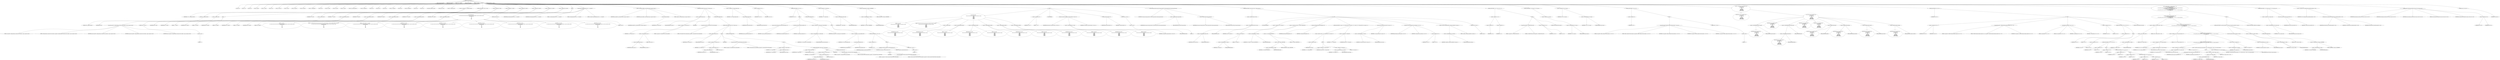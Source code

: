 digraph hostapd_notif_assoc {  
"1000129" [label = "(METHOD,hostapd_notif_assoc)" ]
"1000130" [label = "(PARAM,hostapd_data *hapd)" ]
"1000131" [label = "(PARAM,const u8 *addr)" ]
"1000132" [label = "(PARAM,const u8 *req_ies)" ]
"1000133" [label = "(PARAM,size_t req_ies_len)" ]
"1000134" [label = "(PARAM,int reassoc)" ]
"1000135" [label = "(BLOCK,,)" ]
"1000136" [label = "(LOCAL,v5: u8)" ]
"1000137" [label = "(LOCAL,v7: u8)" ]
"1000138" [label = "(LOCAL,v8: u8)" ]
"1000139" [label = "(LOCAL,v9: __int64)" ]
"1000140" [label = "(LOCAL,v10: __int64)" ]
"1000141" [label = "(LOCAL,v12: int)" ]
"1000142" [label = "(LOCAL,v13: const u8 *)" ]
"1000143" [label = "(LOCAL,v14: size_t)" ]
"1000144" [label = "(LOCAL,v15: sta_info *)" ]
"1000145" [label = "(LOCAL,v16: sta_info *)" ]
"1000146" [label = "(LOCAL,v17: hostapd_iface *)" ]
"1000147" [label = "(LOCAL,v18: int)" ]
"1000148" [label = "(LOCAL,v19: __int64)" ]
"1000149" [label = "(LOCAL,v20: __int64)" ]
"1000150" [label = "(LOCAL,v21: __int64)" ]
"1000151" [label = "(LOCAL,v22: wpa_state_machine *)" ]
"1000152" [label = "(LOCAL,v23: unsigned int)" ]
"1000153" [label = "(LOCAL,v24: int)" ]
"1000154" [label = "(LOCAL,v25: u8 *)" ]
"1000155" [label = "(LOCAL,v26: int)" ]
"1000156" [label = "(LOCAL,v27: wpa_event)" ]
"1000157" [label = "(LOCAL,v29: u8)" ]
"1000158" [label = "(LOCAL,v30: unsigned int)" ]
"1000159" [label = "(LOCAL,v33: u8)" ]
"1000160" [label = "(LOCAL,v34: u8)" ]
"1000161" [label = "(LOCAL,elems: ieee802_11_elems)" ]
"1000162" [label = "(LOCAL,buf: u8 [ 1064 ])" ]
"1000163" [label = "(LOCAL,v37: unsigned __int64)" ]
"1000164" [label = "(<operator>.assignment,v37 = __readfsqword(0x28u))" ]
"1000165" [label = "(IDENTIFIER,v37,v37 = __readfsqword(0x28u))" ]
"1000166" [label = "(__readfsqword,__readfsqword(0x28u))" ]
"1000167" [label = "(LITERAL,0x28u,__readfsqword(0x28u))" ]
"1000168" [label = "(CONTROL_STRUCTURE,if ( !addr ),if ( !addr ))" ]
"1000169" [label = "(<operator>.logicalNot,!addr)" ]
"1000170" [label = "(IDENTIFIER,addr,!addr)" ]
"1000171" [label = "(BLOCK,,)" ]
"1000172" [label = "(wpa_printf,wpa_printf(2, \"hostapd_notif_assoc: Skip event with no address\", req_ies, req_ies_len, reassoc))" ]
"1000173" [label = "(LITERAL,2,wpa_printf(2, \"hostapd_notif_assoc: Skip event with no address\", req_ies, req_ies_len, reassoc))" ]
"1000174" [label = "(LITERAL,\"hostapd_notif_assoc: Skip event with no address\",wpa_printf(2, \"hostapd_notif_assoc: Skip event with no address\", req_ies, req_ies_len, reassoc))" ]
"1000175" [label = "(IDENTIFIER,req_ies,wpa_printf(2, \"hostapd_notif_assoc: Skip event with no address\", req_ies, req_ies_len, reassoc))" ]
"1000176" [label = "(IDENTIFIER,req_ies_len,wpa_printf(2, \"hostapd_notif_assoc: Skip event with no address\", req_ies, req_ies_len, reassoc))" ]
"1000177" [label = "(IDENTIFIER,reassoc,wpa_printf(2, \"hostapd_notif_assoc: Skip event with no address\", req_ies, req_ies_len, reassoc))" ]
"1000178" [label = "(RETURN,return -1;,return -1;)" ]
"1000179" [label = "(<operator>.minus,-1)" ]
"1000180" [label = "(LITERAL,1,-1)" ]
"1000181" [label = "(<operator>.assignment,v5 = *addr)" ]
"1000182" [label = "(IDENTIFIER,v5,v5 = *addr)" ]
"1000183" [label = "(<operator>.indirection,*addr)" ]
"1000184" [label = "(IDENTIFIER,addr,v5 = *addr)" ]
"1000185" [label = "(<operator>.assignment,v7 = addr[1])" ]
"1000186" [label = "(IDENTIFIER,v7,v7 = addr[1])" ]
"1000187" [label = "(<operator>.indirectIndexAccess,addr[1])" ]
"1000188" [label = "(IDENTIFIER,addr,v7 = addr[1])" ]
"1000189" [label = "(LITERAL,1,v7 = addr[1])" ]
"1000190" [label = "(<operator>.assignment,v8 = addr[2])" ]
"1000191" [label = "(IDENTIFIER,v8,v8 = addr[2])" ]
"1000192" [label = "(<operator>.indirectIndexAccess,addr[2])" ]
"1000193" [label = "(IDENTIFIER,addr,v8 = addr[2])" ]
"1000194" [label = "(LITERAL,2,v8 = addr[2])" ]
"1000195" [label = "(<operator>.assignment,v9 = addr[3])" ]
"1000196" [label = "(IDENTIFIER,v9,v9 = addr[3])" ]
"1000197" [label = "(<operator>.indirectIndexAccess,addr[3])" ]
"1000198" [label = "(IDENTIFIER,addr,v9 = addr[3])" ]
"1000199" [label = "(LITERAL,3,v9 = addr[3])" ]
"1000200" [label = "(<operator>.assignment,v10 = addr[4])" ]
"1000201" [label = "(IDENTIFIER,v10,v10 = addr[4])" ]
"1000202" [label = "(<operator>.indirectIndexAccess,addr[4])" ]
"1000203" [label = "(IDENTIFIER,addr,v10 = addr[4])" ]
"1000204" [label = "(LITERAL,4,v10 = addr[4])" ]
"1000205" [label = "(<operator>.assignment,v29 = addr[5])" ]
"1000206" [label = "(IDENTIFIER,v29,v29 = addr[5])" ]
"1000207" [label = "(<operator>.indirectIndexAccess,addr[5])" ]
"1000208" [label = "(IDENTIFIER,addr,v29 = addr[5])" ]
"1000209" [label = "(LITERAL,5,v29 = addr[5])" ]
"1000210" [label = "(BLOCK,,)" ]
"1000211" [label = "(wpa_printf,wpa_printf(\n      2,\n      \"%s: Invalid SA=%02x:%02x:%02x:%02x:%02x:%02x in received indication - ignore this indication silently\",\n      \"hostapd_notif_assoc\",\n      v5,\n      v7,\n      v8,\n      v9,\n      v10,\n      v29))" ]
"1000212" [label = "(LITERAL,2,wpa_printf(\n      2,\n      \"%s: Invalid SA=%02x:%02x:%02x:%02x:%02x:%02x in received indication - ignore this indication silently\",\n      \"hostapd_notif_assoc\",\n      v5,\n      v7,\n      v8,\n      v9,\n      v10,\n      v29))" ]
"1000213" [label = "(LITERAL,\"%s: Invalid SA=%02x:%02x:%02x:%02x:%02x:%02x in received indication - ignore this indication silently\",wpa_printf(\n      2,\n      \"%s: Invalid SA=%02x:%02x:%02x:%02x:%02x:%02x in received indication - ignore this indication silently\",\n      \"hostapd_notif_assoc\",\n      v5,\n      v7,\n      v8,\n      v9,\n      v10,\n      v29))" ]
"1000214" [label = "(LITERAL,\"hostapd_notif_assoc\",wpa_printf(\n      2,\n      \"%s: Invalid SA=%02x:%02x:%02x:%02x:%02x:%02x in received indication - ignore this indication silently\",\n      \"hostapd_notif_assoc\",\n      v5,\n      v7,\n      v8,\n      v9,\n      v10,\n      v29))" ]
"1000215" [label = "(IDENTIFIER,v5,wpa_printf(\n      2,\n      \"%s: Invalid SA=%02x:%02x:%02x:%02x:%02x:%02x in received indication - ignore this indication silently\",\n      \"hostapd_notif_assoc\",\n      v5,\n      v7,\n      v8,\n      v9,\n      v10,\n      v29))" ]
"1000216" [label = "(IDENTIFIER,v7,wpa_printf(\n      2,\n      \"%s: Invalid SA=%02x:%02x:%02x:%02x:%02x:%02x in received indication - ignore this indication silently\",\n      \"hostapd_notif_assoc\",\n      v5,\n      v7,\n      v8,\n      v9,\n      v10,\n      v29))" ]
"1000217" [label = "(IDENTIFIER,v8,wpa_printf(\n      2,\n      \"%s: Invalid SA=%02x:%02x:%02x:%02x:%02x:%02x in received indication - ignore this indication silently\",\n      \"hostapd_notif_assoc\",\n      v5,\n      v7,\n      v8,\n      v9,\n      v10,\n      v29))" ]
"1000218" [label = "(IDENTIFIER,v9,wpa_printf(\n      2,\n      \"%s: Invalid SA=%02x:%02x:%02x:%02x:%02x:%02x in received indication - ignore this indication silently\",\n      \"hostapd_notif_assoc\",\n      v5,\n      v7,\n      v8,\n      v9,\n      v10,\n      v29))" ]
"1000219" [label = "(IDENTIFIER,v10,wpa_printf(\n      2,\n      \"%s: Invalid SA=%02x:%02x:%02x:%02x:%02x:%02x in received indication - ignore this indication silently\",\n      \"hostapd_notif_assoc\",\n      v5,\n      v7,\n      v8,\n      v9,\n      v10,\n      v29))" ]
"1000220" [label = "(IDENTIFIER,v29,wpa_printf(\n      2,\n      \"%s: Invalid SA=%02x:%02x:%02x:%02x:%02x:%02x in received indication - ignore this indication silently\",\n      \"hostapd_notif_assoc\",\n      v5,\n      v7,\n      v8,\n      v9,\n      v10,\n      v29))" ]
"1000221" [label = "(RETURN,return 0;,return 0;)" ]
"1000222" [label = "(LITERAL,0,return 0;)" ]
"1000223" [label = "(hostapd_logger,hostapd_logger(hapd, addr, 1u, 2, \"associated\"))" ]
"1000224" [label = "(IDENTIFIER,hapd,hostapd_logger(hapd, addr, 1u, 2, \"associated\"))" ]
"1000225" [label = "(IDENTIFIER,addr,hostapd_logger(hapd, addr, 1u, 2, \"associated\"))" ]
"1000226" [label = "(LITERAL,1u,hostapd_logger(hapd, addr, 1u, 2, \"associated\"))" ]
"1000227" [label = "(LITERAL,2,hostapd_logger(hapd, addr, 1u, 2, \"associated\"))" ]
"1000228" [label = "(LITERAL,\"associated\",hostapd_logger(hapd, addr, 1u, 2, \"associated\"))" ]
"1000229" [label = "(ieee802_11_parse_elems,ieee802_11_parse_elems(req_ies, req_ies_len, &elems, 0))" ]
"1000230" [label = "(IDENTIFIER,req_ies,ieee802_11_parse_elems(req_ies, req_ies_len, &elems, 0))" ]
"1000231" [label = "(IDENTIFIER,req_ies_len,ieee802_11_parse_elems(req_ies, req_ies_len, &elems, 0))" ]
"1000232" [label = "(<operator>.addressOf,&elems)" ]
"1000233" [label = "(IDENTIFIER,elems,ieee802_11_parse_elems(req_ies, req_ies_len, &elems, 0))" ]
"1000234" [label = "(LITERAL,0,ieee802_11_parse_elems(req_ies, req_ies_len, &elems, 0))" ]
"1000235" [label = "(CONTROL_STRUCTURE,if ( elems.wps_ie ),if ( elems.wps_ie ))" ]
"1000236" [label = "(<operator>.fieldAccess,elems.wps_ie)" ]
"1000237" [label = "(IDENTIFIER,elems,if ( elems.wps_ie ))" ]
"1000238" [label = "(FIELD_IDENTIFIER,wps_ie,wps_ie)" ]
"1000239" [label = "(BLOCK,,)" ]
"1000240" [label = "(<operator>.assignment,v13 = elems.wps_ie - 2)" ]
"1000241" [label = "(IDENTIFIER,v13,v13 = elems.wps_ie - 2)" ]
"1000242" [label = "(<operator>.subtraction,elems.wps_ie - 2)" ]
"1000243" [label = "(<operator>.fieldAccess,elems.wps_ie)" ]
"1000244" [label = "(IDENTIFIER,elems,elems.wps_ie - 2)" ]
"1000245" [label = "(FIELD_IDENTIFIER,wps_ie,wps_ie)" ]
"1000246" [label = "(LITERAL,2,elems.wps_ie - 2)" ]
"1000247" [label = "(IDENTIFIER,L,)" ]
"1000248" [label = "(wpa_printf,wpa_printf(2, \"STA included WPS IE in (Re)AssocReq\"))" ]
"1000249" [label = "(LITERAL,2,wpa_printf(2, \"STA included WPS IE in (Re)AssocReq\"))" ]
"1000250" [label = "(LITERAL,\"STA included WPS IE in (Re)AssocReq\",wpa_printf(2, \"STA included WPS IE in (Re)AssocReq\"))" ]
"1000251" [label = "(CONTROL_STRUCTURE,else,else)" ]
"1000252" [label = "(CONTROL_STRUCTURE,if ( elems.rsn_ie ),if ( elems.rsn_ie ))" ]
"1000253" [label = "(<operator>.fieldAccess,elems.rsn_ie)" ]
"1000254" [label = "(IDENTIFIER,elems,if ( elems.rsn_ie ))" ]
"1000255" [label = "(FIELD_IDENTIFIER,rsn_ie,rsn_ie)" ]
"1000256" [label = "(BLOCK,,)" ]
"1000257" [label = "(<operator>.assignment,v13 = elems.rsn_ie - 2)" ]
"1000258" [label = "(IDENTIFIER,v13,v13 = elems.rsn_ie - 2)" ]
"1000259" [label = "(<operator>.subtraction,elems.rsn_ie - 2)" ]
"1000260" [label = "(<operator>.fieldAccess,elems.rsn_ie)" ]
"1000261" [label = "(IDENTIFIER,elems,elems.rsn_ie - 2)" ]
"1000262" [label = "(FIELD_IDENTIFIER,rsn_ie,rsn_ie)" ]
"1000263" [label = "(LITERAL,2,elems.rsn_ie - 2)" ]
"1000264" [label = "(IDENTIFIER,L,)" ]
"1000265" [label = "(wpa_printf,wpa_printf(2, \"STA included RSN IE in (Re)AssocReq\"))" ]
"1000266" [label = "(LITERAL,2,wpa_printf(2, \"STA included RSN IE in (Re)AssocReq\"))" ]
"1000267" [label = "(LITERAL,\"STA included RSN IE in (Re)AssocReq\",wpa_printf(2, \"STA included RSN IE in (Re)AssocReq\"))" ]
"1000268" [label = "(CONTROL_STRUCTURE,else,else)" ]
"1000269" [label = "(BLOCK,,)" ]
"1000270" [label = "(<operator>.assignment,v13 = elems.wpa_ie)" ]
"1000271" [label = "(IDENTIFIER,v13,v13 = elems.wpa_ie)" ]
"1000272" [label = "(<operator>.fieldAccess,elems.wpa_ie)" ]
"1000273" [label = "(IDENTIFIER,elems,v13 = elems.wpa_ie)" ]
"1000274" [label = "(FIELD_IDENTIFIER,wpa_ie,wpa_ie)" ]
"1000275" [label = "(CONTROL_STRUCTURE,if ( elems.wpa_ie ),if ( elems.wpa_ie ))" ]
"1000276" [label = "(<operator>.fieldAccess,elems.wpa_ie)" ]
"1000277" [label = "(IDENTIFIER,elems,if ( elems.wpa_ie ))" ]
"1000278" [label = "(FIELD_IDENTIFIER,wpa_ie,wpa_ie)" ]
"1000279" [label = "(BLOCK,,)" ]
"1000280" [label = "(<operator>.assignment,v13 = elems.wpa_ie - 2)" ]
"1000281" [label = "(IDENTIFIER,v13,v13 = elems.wpa_ie - 2)" ]
"1000282" [label = "(<operator>.subtraction,elems.wpa_ie - 2)" ]
"1000283" [label = "(<operator>.fieldAccess,elems.wpa_ie)" ]
"1000284" [label = "(IDENTIFIER,elems,elems.wpa_ie - 2)" ]
"1000285" [label = "(FIELD_IDENTIFIER,wpa_ie,wpa_ie)" ]
"1000286" [label = "(LITERAL,2,elems.wpa_ie - 2)" ]
"1000287" [label = "(IDENTIFIER,L,)" ]
"1000288" [label = "(wpa_printf,wpa_printf(2, \"STA included WPA IE in (Re)AssocReq\"))" ]
"1000289" [label = "(LITERAL,2,wpa_printf(2, \"STA included WPA IE in (Re)AssocReq\"))" ]
"1000290" [label = "(LITERAL,\"STA included WPA IE in (Re)AssocReq\",wpa_printf(2, \"STA included WPA IE in (Re)AssocReq\"))" ]
"1000291" [label = "(CONTROL_STRUCTURE,else,else)" ]
"1000292" [label = "(BLOCK,,)" ]
"1000293" [label = "(IDENTIFIER,L,)" ]
"1000294" [label = "(wpa_printf,wpa_printf(2, \"STA did not include WPS/RSN/WPA IE in (Re)AssocReq\"))" ]
"1000295" [label = "(LITERAL,2,wpa_printf(2, \"STA did not include WPS/RSN/WPA IE in (Re)AssocReq\"))" ]
"1000296" [label = "(LITERAL,\"STA did not include WPS/RSN/WPA IE in (Re)AssocReq\",wpa_printf(2, \"STA did not include WPS/RSN/WPA IE in (Re)AssocReq\"))" ]
"1000297" [label = "(<operator>.assignment,v15 = ap_get_sta(hapd, addr))" ]
"1000298" [label = "(IDENTIFIER,v15,v15 = ap_get_sta(hapd, addr))" ]
"1000299" [label = "(ap_get_sta,ap_get_sta(hapd, addr))" ]
"1000300" [label = "(IDENTIFIER,hapd,ap_get_sta(hapd, addr))" ]
"1000301" [label = "(IDENTIFIER,addr,ap_get_sta(hapd, addr))" ]
"1000302" [label = "(<operator>.assignment,v16 = v15)" ]
"1000303" [label = "(IDENTIFIER,v16,v16 = v15)" ]
"1000304" [label = "(IDENTIFIER,v15,v16 = v15)" ]
"1000305" [label = "(CONTROL_STRUCTURE,if ( v15 ),if ( v15 ))" ]
"1000306" [label = "(IDENTIFIER,v15,if ( v15 ))" ]
"1000307" [label = "(BLOCK,,)" ]
"1000308" [label = "(ap_sta_no_session_timeout,ap_sta_no_session_timeout(hapd, v15))" ]
"1000309" [label = "(IDENTIFIER,hapd,ap_sta_no_session_timeout(hapd, v15))" ]
"1000310" [label = "(IDENTIFIER,v15,ap_sta_no_session_timeout(hapd, v15))" ]
"1000311" [label = "(accounting_sta_stop,accounting_sta_stop(hapd, v16))" ]
"1000312" [label = "(IDENTIFIER,hapd,accounting_sta_stop(hapd, v16))" ]
"1000313" [label = "(IDENTIFIER,v16,accounting_sta_stop(hapd, v16))" ]
"1000314" [label = "(<operator>.assignment,v16->timeout_next = STA_NULLFUNC)" ]
"1000315" [label = "(<operator>.indirectFieldAccess,v16->timeout_next)" ]
"1000316" [label = "(IDENTIFIER,v16,v16->timeout_next = STA_NULLFUNC)" ]
"1000317" [label = "(FIELD_IDENTIFIER,timeout_next,timeout_next)" ]
"1000318" [label = "(IDENTIFIER,STA_NULLFUNC,v16->timeout_next = STA_NULLFUNC)" ]
"1000319" [label = "(CONTROL_STRUCTURE,else,else)" ]
"1000320" [label = "(BLOCK,,)" ]
"1000321" [label = "(<operator>.assignment,v16 = ap_sta_add(hapd, addr))" ]
"1000322" [label = "(IDENTIFIER,v16,v16 = ap_sta_add(hapd, addr))" ]
"1000323" [label = "(ap_sta_add,ap_sta_add(hapd, addr))" ]
"1000324" [label = "(IDENTIFIER,hapd,ap_sta_add(hapd, addr))" ]
"1000325" [label = "(IDENTIFIER,addr,ap_sta_add(hapd, addr))" ]
"1000326" [label = "(CONTROL_STRUCTURE,if ( !v16 ),if ( !v16 ))" ]
"1000327" [label = "(<operator>.logicalNot,!v16)" ]
"1000328" [label = "(IDENTIFIER,v16,!v16)" ]
"1000329" [label = "(BLOCK,,)" ]
"1000330" [label = "(hostapd_drv_sta_disassoc,hostapd_drv_sta_disassoc(hapd, addr, 5))" ]
"1000331" [label = "(IDENTIFIER,hapd,hostapd_drv_sta_disassoc(hapd, addr, 5))" ]
"1000332" [label = "(IDENTIFIER,addr,hostapd_drv_sta_disassoc(hapd, addr, 5))" ]
"1000333" [label = "(LITERAL,5,hostapd_drv_sta_disassoc(hapd, addr, 5))" ]
"1000334" [label = "(RETURN,return -1;,return -1;)" ]
"1000335" [label = "(<operator>.minus,-1)" ]
"1000336" [label = "(LITERAL,1,-1)" ]
"1000337" [label = "(<operator>.assignment,v17 = hapd->iface)" ]
"1000338" [label = "(IDENTIFIER,v17,v17 = hapd->iface)" ]
"1000339" [label = "(<operator>.indirectFieldAccess,hapd->iface)" ]
"1000340" [label = "(IDENTIFIER,hapd,v17 = hapd->iface)" ]
"1000341" [label = "(FIELD_IDENTIFIER,iface,iface)" ]
"1000342" [label = "(<operators>.assignmentAnd,v16->flags &= 0xFFFECFFF)" ]
"1000343" [label = "(<operator>.indirectFieldAccess,v16->flags)" ]
"1000344" [label = "(IDENTIFIER,v16,v16->flags &= 0xFFFECFFF)" ]
"1000345" [label = "(FIELD_IDENTIFIER,flags,flags)" ]
"1000346" [label = "(LITERAL,0xFFFECFFF,v16->flags &= 0xFFFECFFF)" ]
"1000347" [label = "(BLOCK,,)" ]
"1000348" [label = "(wpa_printf,wpa_printf(\n      3,\n      \"STA %02x:%02x:%02x:%02x:%02x:%02x not allowed to connect\",\n      *addr,\n      addr[1],\n      addr[2],\n      addr[3],\n      addr[4],\n      addr[5]))" ]
"1000349" [label = "(LITERAL,3,wpa_printf(\n      3,\n      \"STA %02x:%02x:%02x:%02x:%02x:%02x not allowed to connect\",\n      *addr,\n      addr[1],\n      addr[2],\n      addr[3],\n      addr[4],\n      addr[5]))" ]
"1000350" [label = "(LITERAL,\"STA %02x:%02x:%02x:%02x:%02x:%02x not allowed to connect\",wpa_printf(\n      3,\n      \"STA %02x:%02x:%02x:%02x:%02x:%02x not allowed to connect\",\n      *addr,\n      addr[1],\n      addr[2],\n      addr[3],\n      addr[4],\n      addr[5]))" ]
"1000351" [label = "(<operator>.indirection,*addr)" ]
"1000352" [label = "(IDENTIFIER,addr,wpa_printf(\n      3,\n      \"STA %02x:%02x:%02x:%02x:%02x:%02x not allowed to connect\",\n      *addr,\n      addr[1],\n      addr[2],\n      addr[3],\n      addr[4],\n      addr[5]))" ]
"1000353" [label = "(<operator>.indirectIndexAccess,addr[1])" ]
"1000354" [label = "(IDENTIFIER,addr,wpa_printf(\n      3,\n      \"STA %02x:%02x:%02x:%02x:%02x:%02x not allowed to connect\",\n      *addr,\n      addr[1],\n      addr[2],\n      addr[3],\n      addr[4],\n      addr[5]))" ]
"1000355" [label = "(LITERAL,1,wpa_printf(\n      3,\n      \"STA %02x:%02x:%02x:%02x:%02x:%02x not allowed to connect\",\n      *addr,\n      addr[1],\n      addr[2],\n      addr[3],\n      addr[4],\n      addr[5]))" ]
"1000356" [label = "(<operator>.indirectIndexAccess,addr[2])" ]
"1000357" [label = "(IDENTIFIER,addr,wpa_printf(\n      3,\n      \"STA %02x:%02x:%02x:%02x:%02x:%02x not allowed to connect\",\n      *addr,\n      addr[1],\n      addr[2],\n      addr[3],\n      addr[4],\n      addr[5]))" ]
"1000358" [label = "(LITERAL,2,wpa_printf(\n      3,\n      \"STA %02x:%02x:%02x:%02x:%02x:%02x not allowed to connect\",\n      *addr,\n      addr[1],\n      addr[2],\n      addr[3],\n      addr[4],\n      addr[5]))" ]
"1000359" [label = "(<operator>.indirectIndexAccess,addr[3])" ]
"1000360" [label = "(IDENTIFIER,addr,wpa_printf(\n      3,\n      \"STA %02x:%02x:%02x:%02x:%02x:%02x not allowed to connect\",\n      *addr,\n      addr[1],\n      addr[2],\n      addr[3],\n      addr[4],\n      addr[5]))" ]
"1000361" [label = "(LITERAL,3,wpa_printf(\n      3,\n      \"STA %02x:%02x:%02x:%02x:%02x:%02x not allowed to connect\",\n      *addr,\n      addr[1],\n      addr[2],\n      addr[3],\n      addr[4],\n      addr[5]))" ]
"1000362" [label = "(<operator>.indirectIndexAccess,addr[4])" ]
"1000363" [label = "(IDENTIFIER,addr,wpa_printf(\n      3,\n      \"STA %02x:%02x:%02x:%02x:%02x:%02x not allowed to connect\",\n      *addr,\n      addr[1],\n      addr[2],\n      addr[3],\n      addr[4],\n      addr[5]))" ]
"1000364" [label = "(LITERAL,4,wpa_printf(\n      3,\n      \"STA %02x:%02x:%02x:%02x:%02x:%02x not allowed to connect\",\n      *addr,\n      addr[1],\n      addr[2],\n      addr[3],\n      addr[4],\n      addr[5]))" ]
"1000365" [label = "(<operator>.indirectIndexAccess,addr[5])" ]
"1000366" [label = "(IDENTIFIER,addr,wpa_printf(\n      3,\n      \"STA %02x:%02x:%02x:%02x:%02x:%02x not allowed to connect\",\n      *addr,\n      addr[1],\n      addr[2],\n      addr[3],\n      addr[4],\n      addr[5]))" ]
"1000367" [label = "(LITERAL,5,wpa_printf(\n      3,\n      \"STA %02x:%02x:%02x:%02x:%02x:%02x not allowed to connect\",\n      *addr,\n      addr[1],\n      addr[2],\n      addr[3],\n      addr[4],\n      addr[5]))" ]
"1000368" [label = "(<operator>.assignment,v18 = 1)" ]
"1000369" [label = "(IDENTIFIER,v18,v18 = 1)" ]
"1000370" [label = "(LITERAL,1,v18 = 1)" ]
"1000371" [label = "(JUMP_TARGET,fail)" ]
"1000372" [label = "(hostapd_drv_sta_disassoc,hostapd_drv_sta_disassoc(hapd, v16->addr, v18))" ]
"1000373" [label = "(IDENTIFIER,hapd,hostapd_drv_sta_disassoc(hapd, v16->addr, v18))" ]
"1000374" [label = "(<operator>.indirectFieldAccess,v16->addr)" ]
"1000375" [label = "(IDENTIFIER,v16,hostapd_drv_sta_disassoc(hapd, v16->addr, v18))" ]
"1000376" [label = "(FIELD_IDENTIFIER,addr,addr)" ]
"1000377" [label = "(IDENTIFIER,v18,hostapd_drv_sta_disassoc(hapd, v16->addr, v18))" ]
"1000378" [label = "(ap_free_sta,ap_free_sta(hapd, v16))" ]
"1000379" [label = "(IDENTIFIER,hapd,ap_free_sta(hapd, v16))" ]
"1000380" [label = "(IDENTIFIER,v16,ap_free_sta(hapd, v16))" ]
"1000381" [label = "(RETURN,return -1;,return -1;)" ]
"1000382" [label = "(<operator>.minus,-1)" ]
"1000383" [label = "(LITERAL,1,-1)" ]
"1000384" [label = "(ap_copy_sta_supp_op_classes,ap_copy_sta_supp_op_classes(v16, elems.supp_op_classes, elems.supp_op_classes_len))" ]
"1000385" [label = "(IDENTIFIER,v16,ap_copy_sta_supp_op_classes(v16, elems.supp_op_classes, elems.supp_op_classes_len))" ]
"1000386" [label = "(<operator>.fieldAccess,elems.supp_op_classes)" ]
"1000387" [label = "(IDENTIFIER,elems,ap_copy_sta_supp_op_classes(v16, elems.supp_op_classes, elems.supp_op_classes_len))" ]
"1000388" [label = "(FIELD_IDENTIFIER,supp_op_classes,supp_op_classes)" ]
"1000389" [label = "(<operator>.fieldAccess,elems.supp_op_classes_len)" ]
"1000390" [label = "(IDENTIFIER,elems,ap_copy_sta_supp_op_classes(v16, elems.supp_op_classes, elems.supp_op_classes_len))" ]
"1000391" [label = "(FIELD_IDENTIFIER,supp_op_classes_len,supp_op_classes_len)" ]
"1000392" [label = "(CONTROL_STRUCTURE,if ( !hapd->conf->wpa ),if ( !hapd->conf->wpa ))" ]
"1000393" [label = "(<operator>.logicalNot,!hapd->conf->wpa)" ]
"1000394" [label = "(<operator>.indirectFieldAccess,hapd->conf->wpa)" ]
"1000395" [label = "(<operator>.indirectFieldAccess,hapd->conf)" ]
"1000396" [label = "(IDENTIFIER,hapd,!hapd->conf->wpa)" ]
"1000397" [label = "(FIELD_IDENTIFIER,conf,conf)" ]
"1000398" [label = "(FIELD_IDENTIFIER,wpa,wpa)" ]
"1000399" [label = "(BLOCK,,)" ]
"1000400" [label = "(JUMP_TARGET,LABEL_50)" ]
"1000401" [label = "(<operator>.assignment,v26 = v16->flags & 2)" ]
"1000402" [label = "(IDENTIFIER,v26,v26 = v16->flags & 2)" ]
"1000403" [label = "(<operator>.and,v16->flags & 2)" ]
"1000404" [label = "(<operator>.indirectFieldAccess,v16->flags)" ]
"1000405" [label = "(IDENTIFIER,v16,v16->flags & 2)" ]
"1000406" [label = "(FIELD_IDENTIFIER,flags,flags)" ]
"1000407" [label = "(LITERAL,2,v16->flags & 2)" ]
"1000408" [label = "(<operator>.assignment,v16->flags = v16->flags & 0xFFF7FFFF | 3)" ]
"1000409" [label = "(<operator>.indirectFieldAccess,v16->flags)" ]
"1000410" [label = "(IDENTIFIER,v16,v16->flags = v16->flags & 0xFFF7FFFF | 3)" ]
"1000411" [label = "(FIELD_IDENTIFIER,flags,flags)" ]
"1000412" [label = "(<operator>.or,v16->flags & 0xFFF7FFFF | 3)" ]
"1000413" [label = "(<operator>.and,v16->flags & 0xFFF7FFFF)" ]
"1000414" [label = "(<operator>.indirectFieldAccess,v16->flags)" ]
"1000415" [label = "(IDENTIFIER,v16,v16->flags & 0xFFF7FFFF)" ]
"1000416" [label = "(FIELD_IDENTIFIER,flags,flags)" ]
"1000417" [label = "(LITERAL,0xFFF7FFFF,v16->flags & 0xFFF7FFFF)" ]
"1000418" [label = "(LITERAL,3,v16->flags & 0xFFF7FFFF | 3)" ]
"1000419" [label = "(hostapd_set_sta_flags,hostapd_set_sta_flags(hapd, v16))" ]
"1000420" [label = "(IDENTIFIER,hapd,hostapd_set_sta_flags(hapd, v16))" ]
"1000421" [label = "(IDENTIFIER,v16,hostapd_set_sta_flags(hapd, v16))" ]
"1000422" [label = "(CONTROL_STRUCTURE,if ( !reassoc || (v27 = WPA_ASSOC_FT, v16->auth_alg != 2) ),if ( !reassoc || (v27 = WPA_ASSOC_FT, v16->auth_alg != 2) ))" ]
"1000423" [label = "(<operator>.logicalOr,!reassoc || (v27 = WPA_ASSOC_FT, v16->auth_alg != 2))" ]
"1000424" [label = "(<operator>.logicalNot,!reassoc)" ]
"1000425" [label = "(IDENTIFIER,reassoc,!reassoc)" ]
"1000426" [label = "(BLOCK,,)" ]
"1000427" [label = "(<operator>.assignment,v27 = WPA_ASSOC_FT)" ]
"1000428" [label = "(IDENTIFIER,v27,v27 = WPA_ASSOC_FT)" ]
"1000429" [label = "(IDENTIFIER,WPA_ASSOC_FT,v27 = WPA_ASSOC_FT)" ]
"1000430" [label = "(<operator>.notEquals,v16->auth_alg != 2)" ]
"1000431" [label = "(<operator>.indirectFieldAccess,v16->auth_alg)" ]
"1000432" [label = "(IDENTIFIER,v16,v16->auth_alg != 2)" ]
"1000433" [label = "(FIELD_IDENTIFIER,auth_alg,auth_alg)" ]
"1000434" [label = "(LITERAL,2,v16->auth_alg != 2)" ]
"1000435" [label = "(<operator>.assignment,v27 = WPA_ASSOC)" ]
"1000436" [label = "(IDENTIFIER,v27,v27 = WPA_ASSOC)" ]
"1000437" [label = "(IDENTIFIER,WPA_ASSOC,v27 = WPA_ASSOC)" ]
"1000438" [label = "(wpa_auth_sm_event,wpa_auth_sm_event(v16->wpa_sm, v27))" ]
"1000439" [label = "(<operator>.indirectFieldAccess,v16->wpa_sm)" ]
"1000440" [label = "(IDENTIFIER,v16,wpa_auth_sm_event(v16->wpa_sm, v27))" ]
"1000441" [label = "(FIELD_IDENTIFIER,wpa_sm,wpa_sm)" ]
"1000442" [label = "(IDENTIFIER,v27,wpa_auth_sm_event(v16->wpa_sm, v27))" ]
"1000443" [label = "(hostapd_new_assoc_sta,hostapd_new_assoc_sta(hapd, v16, v26 != 0))" ]
"1000444" [label = "(IDENTIFIER,hapd,hostapd_new_assoc_sta(hapd, v16, v26 != 0))" ]
"1000445" [label = "(IDENTIFIER,v16,hostapd_new_assoc_sta(hapd, v16, v26 != 0))" ]
"1000446" [label = "(<operator>.notEquals,v26 != 0)" ]
"1000447" [label = "(IDENTIFIER,v26,v26 != 0)" ]
"1000448" [label = "(LITERAL,0,v26 != 0)" ]
"1000449" [label = "(ieee802_1x_notify_port_enabled,ieee802_1x_notify_port_enabled(v16->eapol_sm, 1))" ]
"1000450" [label = "(<operator>.indirectFieldAccess,v16->eapol_sm)" ]
"1000451" [label = "(IDENTIFIER,v16,ieee802_1x_notify_port_enabled(v16->eapol_sm, 1))" ]
"1000452" [label = "(FIELD_IDENTIFIER,eapol_sm,eapol_sm)" ]
"1000453" [label = "(LITERAL,1,ieee802_1x_notify_port_enabled(v16->eapol_sm, 1))" ]
"1000454" [label = "(RETURN,return 0;,return 0;)" ]
"1000455" [label = "(LITERAL,0,return 0;)" ]
"1000456" [label = "(CONTROL_STRUCTURE,if ( !v13 || !v14 ),if ( !v13 || !v14 ))" ]
"1000457" [label = "(<operator>.logicalOr,!v13 || !v14)" ]
"1000458" [label = "(<operator>.logicalNot,!v13)" ]
"1000459" [label = "(IDENTIFIER,v13,!v13)" ]
"1000460" [label = "(<operator>.logicalNot,!v14)" ]
"1000461" [label = "(IDENTIFIER,v14,!v14)" ]
"1000462" [label = "(BLOCK,,)" ]
"1000463" [label = "(wpa_printf,wpa_printf(2, \"No WPA/RSN IE from STA\"))" ]
"1000464" [label = "(LITERAL,2,wpa_printf(2, \"No WPA/RSN IE from STA\"))" ]
"1000465" [label = "(LITERAL,\"No WPA/RSN IE from STA\",wpa_printf(2, \"No WPA/RSN IE from STA\"))" ]
"1000466" [label = "(<operator>.assignment,v18 = 13)" ]
"1000467" [label = "(IDENTIFIER,v18,v18 = 13)" ]
"1000468" [label = "(LITERAL,13,v18 = 13)" ]
"1000469" [label = "(CONTROL_STRUCTURE,goto fail;,goto fail;)" ]
"1000470" [label = "(CONTROL_STRUCTURE,if ( !v16->wpa_sm ),if ( !v16->wpa_sm ))" ]
"1000471" [label = "(<operator>.logicalNot,!v16->wpa_sm)" ]
"1000472" [label = "(<operator>.indirectFieldAccess,v16->wpa_sm)" ]
"1000473" [label = "(IDENTIFIER,v16,!v16->wpa_sm)" ]
"1000474" [label = "(FIELD_IDENTIFIER,wpa_sm,wpa_sm)" ]
"1000475" [label = "(<operator>.assignment,v22 = v16->wpa_sm)" ]
"1000476" [label = "(IDENTIFIER,v22,v22 = v16->wpa_sm)" ]
"1000477" [label = "(<operator>.indirectFieldAccess,v16->wpa_sm)" ]
"1000478" [label = "(IDENTIFIER,v16,v22 = v16->wpa_sm)" ]
"1000479" [label = "(FIELD_IDENTIFIER,wpa_sm,wpa_sm)" ]
"1000480" [label = "(CONTROL_STRUCTURE,if ( !v22 ),if ( !v22 ))" ]
"1000481" [label = "(<operator>.logicalNot,!v22)" ]
"1000482" [label = "(IDENTIFIER,v22,!v22)" ]
"1000483" [label = "(BLOCK,,)" ]
"1000484" [label = "(wpa_printf,wpa_printf(5, \"Failed to initialize WPA state machine\", v19, v20, v21))" ]
"1000485" [label = "(LITERAL,5,wpa_printf(5, \"Failed to initialize WPA state machine\", v19, v20, v21))" ]
"1000486" [label = "(LITERAL,\"Failed to initialize WPA state machine\",wpa_printf(5, \"Failed to initialize WPA state machine\", v19, v20, v21))" ]
"1000487" [label = "(IDENTIFIER,v19,wpa_printf(5, \"Failed to initialize WPA state machine\", v19, v20, v21))" ]
"1000488" [label = "(IDENTIFIER,v20,wpa_printf(5, \"Failed to initialize WPA state machine\", v19, v20, v21))" ]
"1000489" [label = "(IDENTIFIER,v21,wpa_printf(5, \"Failed to initialize WPA state machine\", v19, v20, v21))" ]
"1000490" [label = "(RETURN,return -1;,return -1;)" ]
"1000491" [label = "(<operator>.minus,-1)" ]
"1000492" [label = "(LITERAL,1,-1)" ]
"1000493" [label = "(<operator>.assignment,v23 = wpa_validate_wpa_ie(\n          hapd->wpa_auth,\n          v22,\n          hapd->iface->freq,\n          v13,\n          v14,\n          elems.mdie,\n          elems.mdie_len,\n          elems.owe_dh,\n          elems.owe_dh_len))" ]
"1000494" [label = "(IDENTIFIER,v23,v23 = wpa_validate_wpa_ie(\n          hapd->wpa_auth,\n          v22,\n          hapd->iface->freq,\n          v13,\n          v14,\n          elems.mdie,\n          elems.mdie_len,\n          elems.owe_dh,\n          elems.owe_dh_len))" ]
"1000495" [label = "(wpa_validate_wpa_ie,wpa_validate_wpa_ie(\n          hapd->wpa_auth,\n          v22,\n          hapd->iface->freq,\n          v13,\n          v14,\n          elems.mdie,\n          elems.mdie_len,\n          elems.owe_dh,\n          elems.owe_dh_len))" ]
"1000496" [label = "(<operator>.indirectFieldAccess,hapd->wpa_auth)" ]
"1000497" [label = "(IDENTIFIER,hapd,wpa_validate_wpa_ie(\n          hapd->wpa_auth,\n          v22,\n          hapd->iface->freq,\n          v13,\n          v14,\n          elems.mdie,\n          elems.mdie_len,\n          elems.owe_dh,\n          elems.owe_dh_len))" ]
"1000498" [label = "(FIELD_IDENTIFIER,wpa_auth,wpa_auth)" ]
"1000499" [label = "(IDENTIFIER,v22,wpa_validate_wpa_ie(\n          hapd->wpa_auth,\n          v22,\n          hapd->iface->freq,\n          v13,\n          v14,\n          elems.mdie,\n          elems.mdie_len,\n          elems.owe_dh,\n          elems.owe_dh_len))" ]
"1000500" [label = "(<operator>.indirectFieldAccess,hapd->iface->freq)" ]
"1000501" [label = "(<operator>.indirectFieldAccess,hapd->iface)" ]
"1000502" [label = "(IDENTIFIER,hapd,wpa_validate_wpa_ie(\n          hapd->wpa_auth,\n          v22,\n          hapd->iface->freq,\n          v13,\n          v14,\n          elems.mdie,\n          elems.mdie_len,\n          elems.owe_dh,\n          elems.owe_dh_len))" ]
"1000503" [label = "(FIELD_IDENTIFIER,iface,iface)" ]
"1000504" [label = "(FIELD_IDENTIFIER,freq,freq)" ]
"1000505" [label = "(IDENTIFIER,v13,wpa_validate_wpa_ie(\n          hapd->wpa_auth,\n          v22,\n          hapd->iface->freq,\n          v13,\n          v14,\n          elems.mdie,\n          elems.mdie_len,\n          elems.owe_dh,\n          elems.owe_dh_len))" ]
"1000506" [label = "(IDENTIFIER,v14,wpa_validate_wpa_ie(\n          hapd->wpa_auth,\n          v22,\n          hapd->iface->freq,\n          v13,\n          v14,\n          elems.mdie,\n          elems.mdie_len,\n          elems.owe_dh,\n          elems.owe_dh_len))" ]
"1000507" [label = "(<operator>.fieldAccess,elems.mdie)" ]
"1000508" [label = "(IDENTIFIER,elems,wpa_validate_wpa_ie(\n          hapd->wpa_auth,\n          v22,\n          hapd->iface->freq,\n          v13,\n          v14,\n          elems.mdie,\n          elems.mdie_len,\n          elems.owe_dh,\n          elems.owe_dh_len))" ]
"1000509" [label = "(FIELD_IDENTIFIER,mdie,mdie)" ]
"1000510" [label = "(<operator>.fieldAccess,elems.mdie_len)" ]
"1000511" [label = "(IDENTIFIER,elems,wpa_validate_wpa_ie(\n          hapd->wpa_auth,\n          v22,\n          hapd->iface->freq,\n          v13,\n          v14,\n          elems.mdie,\n          elems.mdie_len,\n          elems.owe_dh,\n          elems.owe_dh_len))" ]
"1000512" [label = "(FIELD_IDENTIFIER,mdie_len,mdie_len)" ]
"1000513" [label = "(<operator>.fieldAccess,elems.owe_dh)" ]
"1000514" [label = "(IDENTIFIER,elems,wpa_validate_wpa_ie(\n          hapd->wpa_auth,\n          v22,\n          hapd->iface->freq,\n          v13,\n          v14,\n          elems.mdie,\n          elems.mdie_len,\n          elems.owe_dh,\n          elems.owe_dh_len))" ]
"1000515" [label = "(FIELD_IDENTIFIER,owe_dh,owe_dh)" ]
"1000516" [label = "(<operator>.fieldAccess,elems.owe_dh_len)" ]
"1000517" [label = "(IDENTIFIER,elems,wpa_validate_wpa_ie(\n          hapd->wpa_auth,\n          v22,\n          hapd->iface->freq,\n          v13,\n          v14,\n          elems.mdie,\n          elems.mdie_len,\n          elems.owe_dh,\n          elems.owe_dh_len))" ]
"1000518" [label = "(FIELD_IDENTIFIER,owe_dh_len,owe_dh_len)" ]
"1000519" [label = "(CONTROL_STRUCTURE,if ( v23 ),if ( v23 ))" ]
"1000520" [label = "(IDENTIFIER,v23,if ( v23 ))" ]
"1000521" [label = "(BLOCK,,)" ]
"1000522" [label = "(<operator>.assignment,v30 = v23)" ]
"1000523" [label = "(IDENTIFIER,v30,v30 = v23)" ]
"1000524" [label = "(IDENTIFIER,v23,v30 = v23)" ]
"1000525" [label = "(wpa_printf,wpa_printf(2, \"WPA/RSN information element rejected? (res %u)\", v23))" ]
"1000526" [label = "(LITERAL,2,wpa_printf(2, \"WPA/RSN information element rejected? (res %u)\", v23))" ]
"1000527" [label = "(LITERAL,\"WPA/RSN information element rejected? (res %u)\",wpa_printf(2, \"WPA/RSN information element rejected? (res %u)\", v23))" ]
"1000528" [label = "(IDENTIFIER,v23,wpa_printf(2, \"WPA/RSN information element rejected? (res %u)\", v23))" ]
"1000529" [label = "(wpa_hexdump,wpa_hexdump(2, \"IE\", v13, v14))" ]
"1000530" [label = "(LITERAL,2,wpa_hexdump(2, \"IE\", v13, v14))" ]
"1000531" [label = "(LITERAL,\"IE\",wpa_hexdump(2, \"IE\", v13, v14))" ]
"1000532" [label = "(IDENTIFIER,v13,wpa_hexdump(2, \"IE\", v13, v14))" ]
"1000533" [label = "(IDENTIFIER,v14,wpa_hexdump(2, \"IE\", v13, v14))" ]
"1000534" [label = "(<operator>.assignment,v18 = 18)" ]
"1000535" [label = "(IDENTIFIER,v18,v18 = 18)" ]
"1000536" [label = "(LITERAL,18,v18 = 18)" ]
"1000537" [label = "(CONTROL_STRUCTURE,if ( v30 != 2 ),if ( v30 != 2 ))" ]
"1000538" [label = "(<operator>.notEquals,v30 != 2)" ]
"1000539" [label = "(IDENTIFIER,v30,v30 != 2)" ]
"1000540" [label = "(LITERAL,2,v30 != 2)" ]
"1000541" [label = "(BLOCK,,)" ]
"1000542" [label = "(<operator>.assignment,v18 = 19)" ]
"1000543" [label = "(IDENTIFIER,v18,v18 = 19)" ]
"1000544" [label = "(LITERAL,19,v18 = 19)" ]
"1000545" [label = "(CONTROL_STRUCTURE,if ( v30 != 3 ),if ( v30 != 3 ))" ]
"1000546" [label = "(<operator>.notEquals,v30 != 3)" ]
"1000547" [label = "(IDENTIFIER,v30,v30 != 3)" ]
"1000548" [label = "(LITERAL,3,v30 != 3)" ]
"1000549" [label = "(BLOCK,,)" ]
"1000550" [label = "(<operator>.assignment,v18 = 20)" ]
"1000551" [label = "(IDENTIFIER,v18,v18 = 20)" ]
"1000552" [label = "(LITERAL,20,v18 = 20)" ]
"1000553" [label = "(CONTROL_STRUCTURE,if ( v30 != 4 ),if ( v30 != 4 ))" ]
"1000554" [label = "(<operator>.notEquals,v30 != 4)" ]
"1000555" [label = "(IDENTIFIER,v30,v30 != 4)" ]
"1000556" [label = "(LITERAL,4,v30 != 4)" ]
"1000557" [label = "(BLOCK,,)" ]
"1000558" [label = "(<operator>.assignment,v18 = 24)" ]
"1000559" [label = "(IDENTIFIER,v18,v18 = 24)" ]
"1000560" [label = "(LITERAL,24,v18 = 24)" ]
"1000561" [label = "(CONTROL_STRUCTURE,if ( v30 != 8 ),if ( v30 != 8 ))" ]
"1000562" [label = "(<operator>.notEquals,v30 != 8)" ]
"1000563" [label = "(IDENTIFIER,v30,v30 != 8)" ]
"1000564" [label = "(LITERAL,8,v30 != 8)" ]
"1000565" [label = "(<operator>.assignment,v18 = 13)" ]
"1000566" [label = "(IDENTIFIER,v18,v18 = 13)" ]
"1000567" [label = "(LITERAL,13,v18 = 13)" ]
"1000568" [label = "(CONTROL_STRUCTURE,goto fail;,goto fail;)" ]
"1000569" [label = "(CONTROL_STRUCTURE,if ( (v16->flags & 0x402) != 1026\n    || (v24 = v16->sa_query_timed_out) != 0\n    || v16->sa_query_count > 0\n    && ((ap_check_sa_query_timeout(hapd, v16), (v16->flags & 0x402) != 1026) || v16->sa_query_timed_out)\n    || v16->auth_alg == 2 ),if ( (v16->flags & 0x402) != 1026\n    || (v24 = v16->sa_query_timed_out) != 0\n    || v16->sa_query_count > 0\n    && ((ap_check_sa_query_timeout(hapd, v16), (v16->flags & 0x402) != 1026) || v16->sa_query_timed_out)\n    || v16->auth_alg == 2 ))" ]
"1000570" [label = "(<operator>.logicalOr,(v16->flags & 0x402) != 1026\n    || (v24 = v16->sa_query_timed_out) != 0\n    || v16->sa_query_count > 0\n    && ((ap_check_sa_query_timeout(hapd, v16), (v16->flags & 0x402) != 1026) || v16->sa_query_timed_out)\n    || v16->auth_alg == 2)" ]
"1000571" [label = "(<operator>.notEquals,(v16->flags & 0x402) != 1026)" ]
"1000572" [label = "(<operator>.and,v16->flags & 0x402)" ]
"1000573" [label = "(<operator>.indirectFieldAccess,v16->flags)" ]
"1000574" [label = "(IDENTIFIER,v16,v16->flags & 0x402)" ]
"1000575" [label = "(FIELD_IDENTIFIER,flags,flags)" ]
"1000576" [label = "(LITERAL,0x402,v16->flags & 0x402)" ]
"1000577" [label = "(LITERAL,1026,(v16->flags & 0x402) != 1026)" ]
"1000578" [label = "(<operator>.logicalOr,(v24 = v16->sa_query_timed_out) != 0\n    || v16->sa_query_count > 0\n    && ((ap_check_sa_query_timeout(hapd, v16), (v16->flags & 0x402) != 1026) || v16->sa_query_timed_out)\n    || v16->auth_alg == 2)" ]
"1000579" [label = "(<operator>.notEquals,(v24 = v16->sa_query_timed_out) != 0)" ]
"1000580" [label = "(<operator>.assignment,v24 = v16->sa_query_timed_out)" ]
"1000581" [label = "(IDENTIFIER,v24,v24 = v16->sa_query_timed_out)" ]
"1000582" [label = "(<operator>.indirectFieldAccess,v16->sa_query_timed_out)" ]
"1000583" [label = "(IDENTIFIER,v16,v24 = v16->sa_query_timed_out)" ]
"1000584" [label = "(FIELD_IDENTIFIER,sa_query_timed_out,sa_query_timed_out)" ]
"1000585" [label = "(LITERAL,0,(v24 = v16->sa_query_timed_out) != 0)" ]
"1000586" [label = "(<operator>.logicalOr,v16->sa_query_count > 0\n    && ((ap_check_sa_query_timeout(hapd, v16), (v16->flags & 0x402) != 1026) || v16->sa_query_timed_out)\n    || v16->auth_alg == 2)" ]
"1000587" [label = "(<operator>.logicalAnd,v16->sa_query_count > 0\n    && ((ap_check_sa_query_timeout(hapd, v16), (v16->flags & 0x402) != 1026) || v16->sa_query_timed_out))" ]
"1000588" [label = "(<operator>.greaterThan,v16->sa_query_count > 0)" ]
"1000589" [label = "(<operator>.indirectFieldAccess,v16->sa_query_count)" ]
"1000590" [label = "(IDENTIFIER,v16,v16->sa_query_count > 0)" ]
"1000591" [label = "(FIELD_IDENTIFIER,sa_query_count,sa_query_count)" ]
"1000592" [label = "(LITERAL,0,v16->sa_query_count > 0)" ]
"1000593" [label = "(<operator>.logicalOr,(ap_check_sa_query_timeout(hapd, v16), (v16->flags & 0x402) != 1026) || v16->sa_query_timed_out)" ]
"1000594" [label = "(BLOCK,,)" ]
"1000595" [label = "(ap_check_sa_query_timeout,ap_check_sa_query_timeout(hapd, v16))" ]
"1000596" [label = "(IDENTIFIER,hapd,ap_check_sa_query_timeout(hapd, v16))" ]
"1000597" [label = "(IDENTIFIER,v16,ap_check_sa_query_timeout(hapd, v16))" ]
"1000598" [label = "(<operator>.notEquals,(v16->flags & 0x402) != 1026)" ]
"1000599" [label = "(<operator>.and,v16->flags & 0x402)" ]
"1000600" [label = "(<operator>.indirectFieldAccess,v16->flags)" ]
"1000601" [label = "(IDENTIFIER,v16,v16->flags & 0x402)" ]
"1000602" [label = "(FIELD_IDENTIFIER,flags,flags)" ]
"1000603" [label = "(LITERAL,0x402,v16->flags & 0x402)" ]
"1000604" [label = "(LITERAL,1026,(v16->flags & 0x402) != 1026)" ]
"1000605" [label = "(<operator>.indirectFieldAccess,v16->sa_query_timed_out)" ]
"1000606" [label = "(IDENTIFIER,v16,(ap_check_sa_query_timeout(hapd, v16), (v16->flags & 0x402) != 1026) || v16->sa_query_timed_out)" ]
"1000607" [label = "(FIELD_IDENTIFIER,sa_query_timed_out,sa_query_timed_out)" ]
"1000608" [label = "(<operator>.equals,v16->auth_alg == 2)" ]
"1000609" [label = "(<operator>.indirectFieldAccess,v16->auth_alg)" ]
"1000610" [label = "(IDENTIFIER,v16,v16->auth_alg == 2)" ]
"1000611" [label = "(FIELD_IDENTIFIER,auth_alg,auth_alg)" ]
"1000612" [label = "(LITERAL,2,v16->auth_alg == 2)" ]
"1000613" [label = "(BLOCK,,)" ]
"1000614" [label = "(CONTROL_STRUCTURE,if ( wpa_auth_uses_mfp(v16->wpa_sm) ),if ( wpa_auth_uses_mfp(v16->wpa_sm) ))" ]
"1000615" [label = "(wpa_auth_uses_mfp,wpa_auth_uses_mfp(v16->wpa_sm))" ]
"1000616" [label = "(<operator>.indirectFieldAccess,v16->wpa_sm)" ]
"1000617" [label = "(IDENTIFIER,v16,wpa_auth_uses_mfp(v16->wpa_sm))" ]
"1000618" [label = "(FIELD_IDENTIFIER,wpa_sm,wpa_sm)" ]
"1000619" [label = "(<operators>.assignmentOr,v16->flags |= 0x400u)" ]
"1000620" [label = "(<operator>.indirectFieldAccess,v16->flags)" ]
"1000621" [label = "(IDENTIFIER,v16,v16->flags |= 0x400u)" ]
"1000622" [label = "(FIELD_IDENTIFIER,flags,flags)" ]
"1000623" [label = "(LITERAL,0x400u,v16->flags |= 0x400u)" ]
"1000624" [label = "(CONTROL_STRUCTURE,else,else)" ]
"1000625" [label = "(<operators>.assignmentAnd,v16->flags &= 0xFFFFFBFF)" ]
"1000626" [label = "(<operator>.indirectFieldAccess,v16->flags)" ]
"1000627" [label = "(IDENTIFIER,v16,v16->flags &= 0xFFFFFBFF)" ]
"1000628" [label = "(FIELD_IDENTIFIER,flags,flags)" ]
"1000629" [label = "(LITERAL,0xFFFFFBFF,v16->flags &= 0xFFFFFBFF)" ]
"1000630" [label = "(CONTROL_STRUCTURE,goto LABEL_50;,goto LABEL_50;)" ]
"1000631" [label = "(CONTROL_STRUCTURE,if ( !v16->sa_query_count ),if ( !v16->sa_query_count ))" ]
"1000632" [label = "(<operator>.logicalNot,!v16->sa_query_count)" ]
"1000633" [label = "(<operator>.indirectFieldAccess,v16->sa_query_count)" ]
"1000634" [label = "(IDENTIFIER,v16,!v16->sa_query_count)" ]
"1000635" [label = "(FIELD_IDENTIFIER,sa_query_count,sa_query_count)" ]
"1000636" [label = "(ap_sta_start_sa_query,ap_sta_start_sa_query(hapd, v16))" ]
"1000637" [label = "(IDENTIFIER,hapd,ap_sta_start_sa_query(hapd, v16))" ]
"1000638" [label = "(IDENTIFIER,v16,ap_sta_start_sa_query(hapd, v16))" ]
"1000639" [label = "(<operator>.assignment,v25 = hostapd_eid_assoc_comeback_time(hapd, v16, buf))" ]
"1000640" [label = "(IDENTIFIER,v25,v25 = hostapd_eid_assoc_comeback_time(hapd, v16, buf))" ]
"1000641" [label = "(hostapd_eid_assoc_comeback_time,hostapd_eid_assoc_comeback_time(hapd, v16, buf))" ]
"1000642" [label = "(IDENTIFIER,hapd,hostapd_eid_assoc_comeback_time(hapd, v16, buf))" ]
"1000643" [label = "(IDENTIFIER,v16,hostapd_eid_assoc_comeback_time(hapd, v16, buf))" ]
"1000644" [label = "(IDENTIFIER,buf,hostapd_eid_assoc_comeback_time(hapd, v16, buf))" ]
"1000645" [label = "(hostapd_sta_assoc,hostapd_sta_assoc(hapd, addr, reassoc, 0x1Eu, buf, v25 - buf))" ]
"1000646" [label = "(IDENTIFIER,hapd,hostapd_sta_assoc(hapd, addr, reassoc, 0x1Eu, buf, v25 - buf))" ]
"1000647" [label = "(IDENTIFIER,addr,hostapd_sta_assoc(hapd, addr, reassoc, 0x1Eu, buf, v25 - buf))" ]
"1000648" [label = "(IDENTIFIER,reassoc,hostapd_sta_assoc(hapd, addr, reassoc, 0x1Eu, buf, v25 - buf))" ]
"1000649" [label = "(LITERAL,0x1Eu,hostapd_sta_assoc(hapd, addr, reassoc, 0x1Eu, buf, v25 - buf))" ]
"1000650" [label = "(IDENTIFIER,buf,hostapd_sta_assoc(hapd, addr, reassoc, 0x1Eu, buf, v25 - buf))" ]
"1000651" [label = "(<operator>.subtraction,v25 - buf)" ]
"1000652" [label = "(IDENTIFIER,v25,v25 - buf)" ]
"1000653" [label = "(IDENTIFIER,buf,v25 - buf)" ]
"1000654" [label = "(RETURN,return v24;,return v24;)" ]
"1000655" [label = "(IDENTIFIER,v24,return v24;)" ]
"1000656" [label = "(METHOD_RETURN,int __fastcall)" ]
  "1000129" -> "1000130" 
  "1000129" -> "1000131" 
  "1000129" -> "1000132" 
  "1000129" -> "1000133" 
  "1000129" -> "1000134" 
  "1000129" -> "1000135" 
  "1000129" -> "1000656" 
  "1000135" -> "1000136" 
  "1000135" -> "1000137" 
  "1000135" -> "1000138" 
  "1000135" -> "1000139" 
  "1000135" -> "1000140" 
  "1000135" -> "1000141" 
  "1000135" -> "1000142" 
  "1000135" -> "1000143" 
  "1000135" -> "1000144" 
  "1000135" -> "1000145" 
  "1000135" -> "1000146" 
  "1000135" -> "1000147" 
  "1000135" -> "1000148" 
  "1000135" -> "1000149" 
  "1000135" -> "1000150" 
  "1000135" -> "1000151" 
  "1000135" -> "1000152" 
  "1000135" -> "1000153" 
  "1000135" -> "1000154" 
  "1000135" -> "1000155" 
  "1000135" -> "1000156" 
  "1000135" -> "1000157" 
  "1000135" -> "1000158" 
  "1000135" -> "1000159" 
  "1000135" -> "1000160" 
  "1000135" -> "1000161" 
  "1000135" -> "1000162" 
  "1000135" -> "1000163" 
  "1000135" -> "1000164" 
  "1000135" -> "1000168" 
  "1000135" -> "1000181" 
  "1000135" -> "1000185" 
  "1000135" -> "1000190" 
  "1000135" -> "1000195" 
  "1000135" -> "1000200" 
  "1000135" -> "1000205" 
  "1000135" -> "1000210" 
  "1000135" -> "1000223" 
  "1000135" -> "1000229" 
  "1000135" -> "1000235" 
  "1000135" -> "1000297" 
  "1000135" -> "1000302" 
  "1000135" -> "1000305" 
  "1000135" -> "1000337" 
  "1000135" -> "1000342" 
  "1000135" -> "1000347" 
  "1000135" -> "1000384" 
  "1000135" -> "1000392" 
  "1000135" -> "1000456" 
  "1000135" -> "1000470" 
  "1000135" -> "1000475" 
  "1000135" -> "1000480" 
  "1000135" -> "1000493" 
  "1000135" -> "1000519" 
  "1000135" -> "1000569" 
  "1000135" -> "1000631" 
  "1000135" -> "1000639" 
  "1000135" -> "1000645" 
  "1000135" -> "1000654" 
  "1000164" -> "1000165" 
  "1000164" -> "1000166" 
  "1000166" -> "1000167" 
  "1000168" -> "1000169" 
  "1000168" -> "1000171" 
  "1000169" -> "1000170" 
  "1000171" -> "1000172" 
  "1000171" -> "1000178" 
  "1000172" -> "1000173" 
  "1000172" -> "1000174" 
  "1000172" -> "1000175" 
  "1000172" -> "1000176" 
  "1000172" -> "1000177" 
  "1000178" -> "1000179" 
  "1000179" -> "1000180" 
  "1000181" -> "1000182" 
  "1000181" -> "1000183" 
  "1000183" -> "1000184" 
  "1000185" -> "1000186" 
  "1000185" -> "1000187" 
  "1000187" -> "1000188" 
  "1000187" -> "1000189" 
  "1000190" -> "1000191" 
  "1000190" -> "1000192" 
  "1000192" -> "1000193" 
  "1000192" -> "1000194" 
  "1000195" -> "1000196" 
  "1000195" -> "1000197" 
  "1000197" -> "1000198" 
  "1000197" -> "1000199" 
  "1000200" -> "1000201" 
  "1000200" -> "1000202" 
  "1000202" -> "1000203" 
  "1000202" -> "1000204" 
  "1000205" -> "1000206" 
  "1000205" -> "1000207" 
  "1000207" -> "1000208" 
  "1000207" -> "1000209" 
  "1000210" -> "1000211" 
  "1000210" -> "1000221" 
  "1000211" -> "1000212" 
  "1000211" -> "1000213" 
  "1000211" -> "1000214" 
  "1000211" -> "1000215" 
  "1000211" -> "1000216" 
  "1000211" -> "1000217" 
  "1000211" -> "1000218" 
  "1000211" -> "1000219" 
  "1000211" -> "1000220" 
  "1000221" -> "1000222" 
  "1000223" -> "1000224" 
  "1000223" -> "1000225" 
  "1000223" -> "1000226" 
  "1000223" -> "1000227" 
  "1000223" -> "1000228" 
  "1000229" -> "1000230" 
  "1000229" -> "1000231" 
  "1000229" -> "1000232" 
  "1000229" -> "1000234" 
  "1000232" -> "1000233" 
  "1000235" -> "1000236" 
  "1000235" -> "1000239" 
  "1000235" -> "1000251" 
  "1000236" -> "1000237" 
  "1000236" -> "1000238" 
  "1000239" -> "1000240" 
  "1000239" -> "1000247" 
  "1000239" -> "1000248" 
  "1000240" -> "1000241" 
  "1000240" -> "1000242" 
  "1000242" -> "1000243" 
  "1000242" -> "1000246" 
  "1000243" -> "1000244" 
  "1000243" -> "1000245" 
  "1000248" -> "1000249" 
  "1000248" -> "1000250" 
  "1000251" -> "1000252" 
  "1000252" -> "1000253" 
  "1000252" -> "1000256" 
  "1000252" -> "1000268" 
  "1000253" -> "1000254" 
  "1000253" -> "1000255" 
  "1000256" -> "1000257" 
  "1000256" -> "1000264" 
  "1000256" -> "1000265" 
  "1000257" -> "1000258" 
  "1000257" -> "1000259" 
  "1000259" -> "1000260" 
  "1000259" -> "1000263" 
  "1000260" -> "1000261" 
  "1000260" -> "1000262" 
  "1000265" -> "1000266" 
  "1000265" -> "1000267" 
  "1000268" -> "1000269" 
  "1000269" -> "1000270" 
  "1000269" -> "1000275" 
  "1000270" -> "1000271" 
  "1000270" -> "1000272" 
  "1000272" -> "1000273" 
  "1000272" -> "1000274" 
  "1000275" -> "1000276" 
  "1000275" -> "1000279" 
  "1000275" -> "1000291" 
  "1000276" -> "1000277" 
  "1000276" -> "1000278" 
  "1000279" -> "1000280" 
  "1000279" -> "1000287" 
  "1000279" -> "1000288" 
  "1000280" -> "1000281" 
  "1000280" -> "1000282" 
  "1000282" -> "1000283" 
  "1000282" -> "1000286" 
  "1000283" -> "1000284" 
  "1000283" -> "1000285" 
  "1000288" -> "1000289" 
  "1000288" -> "1000290" 
  "1000291" -> "1000292" 
  "1000292" -> "1000293" 
  "1000292" -> "1000294" 
  "1000294" -> "1000295" 
  "1000294" -> "1000296" 
  "1000297" -> "1000298" 
  "1000297" -> "1000299" 
  "1000299" -> "1000300" 
  "1000299" -> "1000301" 
  "1000302" -> "1000303" 
  "1000302" -> "1000304" 
  "1000305" -> "1000306" 
  "1000305" -> "1000307" 
  "1000305" -> "1000319" 
  "1000307" -> "1000308" 
  "1000307" -> "1000311" 
  "1000307" -> "1000314" 
  "1000308" -> "1000309" 
  "1000308" -> "1000310" 
  "1000311" -> "1000312" 
  "1000311" -> "1000313" 
  "1000314" -> "1000315" 
  "1000314" -> "1000318" 
  "1000315" -> "1000316" 
  "1000315" -> "1000317" 
  "1000319" -> "1000320" 
  "1000320" -> "1000321" 
  "1000320" -> "1000326" 
  "1000321" -> "1000322" 
  "1000321" -> "1000323" 
  "1000323" -> "1000324" 
  "1000323" -> "1000325" 
  "1000326" -> "1000327" 
  "1000326" -> "1000329" 
  "1000327" -> "1000328" 
  "1000329" -> "1000330" 
  "1000329" -> "1000334" 
  "1000330" -> "1000331" 
  "1000330" -> "1000332" 
  "1000330" -> "1000333" 
  "1000334" -> "1000335" 
  "1000335" -> "1000336" 
  "1000337" -> "1000338" 
  "1000337" -> "1000339" 
  "1000339" -> "1000340" 
  "1000339" -> "1000341" 
  "1000342" -> "1000343" 
  "1000342" -> "1000346" 
  "1000343" -> "1000344" 
  "1000343" -> "1000345" 
  "1000347" -> "1000348" 
  "1000347" -> "1000368" 
  "1000347" -> "1000371" 
  "1000347" -> "1000372" 
  "1000347" -> "1000378" 
  "1000347" -> "1000381" 
  "1000348" -> "1000349" 
  "1000348" -> "1000350" 
  "1000348" -> "1000351" 
  "1000348" -> "1000353" 
  "1000348" -> "1000356" 
  "1000348" -> "1000359" 
  "1000348" -> "1000362" 
  "1000348" -> "1000365" 
  "1000351" -> "1000352" 
  "1000353" -> "1000354" 
  "1000353" -> "1000355" 
  "1000356" -> "1000357" 
  "1000356" -> "1000358" 
  "1000359" -> "1000360" 
  "1000359" -> "1000361" 
  "1000362" -> "1000363" 
  "1000362" -> "1000364" 
  "1000365" -> "1000366" 
  "1000365" -> "1000367" 
  "1000368" -> "1000369" 
  "1000368" -> "1000370" 
  "1000372" -> "1000373" 
  "1000372" -> "1000374" 
  "1000372" -> "1000377" 
  "1000374" -> "1000375" 
  "1000374" -> "1000376" 
  "1000378" -> "1000379" 
  "1000378" -> "1000380" 
  "1000381" -> "1000382" 
  "1000382" -> "1000383" 
  "1000384" -> "1000385" 
  "1000384" -> "1000386" 
  "1000384" -> "1000389" 
  "1000386" -> "1000387" 
  "1000386" -> "1000388" 
  "1000389" -> "1000390" 
  "1000389" -> "1000391" 
  "1000392" -> "1000393" 
  "1000392" -> "1000399" 
  "1000393" -> "1000394" 
  "1000394" -> "1000395" 
  "1000394" -> "1000398" 
  "1000395" -> "1000396" 
  "1000395" -> "1000397" 
  "1000399" -> "1000400" 
  "1000399" -> "1000401" 
  "1000399" -> "1000408" 
  "1000399" -> "1000419" 
  "1000399" -> "1000422" 
  "1000399" -> "1000438" 
  "1000399" -> "1000443" 
  "1000399" -> "1000449" 
  "1000399" -> "1000454" 
  "1000401" -> "1000402" 
  "1000401" -> "1000403" 
  "1000403" -> "1000404" 
  "1000403" -> "1000407" 
  "1000404" -> "1000405" 
  "1000404" -> "1000406" 
  "1000408" -> "1000409" 
  "1000408" -> "1000412" 
  "1000409" -> "1000410" 
  "1000409" -> "1000411" 
  "1000412" -> "1000413" 
  "1000412" -> "1000418" 
  "1000413" -> "1000414" 
  "1000413" -> "1000417" 
  "1000414" -> "1000415" 
  "1000414" -> "1000416" 
  "1000419" -> "1000420" 
  "1000419" -> "1000421" 
  "1000422" -> "1000423" 
  "1000422" -> "1000435" 
  "1000423" -> "1000424" 
  "1000423" -> "1000426" 
  "1000424" -> "1000425" 
  "1000426" -> "1000427" 
  "1000426" -> "1000430" 
  "1000427" -> "1000428" 
  "1000427" -> "1000429" 
  "1000430" -> "1000431" 
  "1000430" -> "1000434" 
  "1000431" -> "1000432" 
  "1000431" -> "1000433" 
  "1000435" -> "1000436" 
  "1000435" -> "1000437" 
  "1000438" -> "1000439" 
  "1000438" -> "1000442" 
  "1000439" -> "1000440" 
  "1000439" -> "1000441" 
  "1000443" -> "1000444" 
  "1000443" -> "1000445" 
  "1000443" -> "1000446" 
  "1000446" -> "1000447" 
  "1000446" -> "1000448" 
  "1000449" -> "1000450" 
  "1000449" -> "1000453" 
  "1000450" -> "1000451" 
  "1000450" -> "1000452" 
  "1000454" -> "1000455" 
  "1000456" -> "1000457" 
  "1000456" -> "1000462" 
  "1000457" -> "1000458" 
  "1000457" -> "1000460" 
  "1000458" -> "1000459" 
  "1000460" -> "1000461" 
  "1000462" -> "1000463" 
  "1000462" -> "1000466" 
  "1000462" -> "1000469" 
  "1000463" -> "1000464" 
  "1000463" -> "1000465" 
  "1000466" -> "1000467" 
  "1000466" -> "1000468" 
  "1000470" -> "1000471" 
  "1000471" -> "1000472" 
  "1000472" -> "1000473" 
  "1000472" -> "1000474" 
  "1000475" -> "1000476" 
  "1000475" -> "1000477" 
  "1000477" -> "1000478" 
  "1000477" -> "1000479" 
  "1000480" -> "1000481" 
  "1000480" -> "1000483" 
  "1000481" -> "1000482" 
  "1000483" -> "1000484" 
  "1000483" -> "1000490" 
  "1000484" -> "1000485" 
  "1000484" -> "1000486" 
  "1000484" -> "1000487" 
  "1000484" -> "1000488" 
  "1000484" -> "1000489" 
  "1000490" -> "1000491" 
  "1000491" -> "1000492" 
  "1000493" -> "1000494" 
  "1000493" -> "1000495" 
  "1000495" -> "1000496" 
  "1000495" -> "1000499" 
  "1000495" -> "1000500" 
  "1000495" -> "1000505" 
  "1000495" -> "1000506" 
  "1000495" -> "1000507" 
  "1000495" -> "1000510" 
  "1000495" -> "1000513" 
  "1000495" -> "1000516" 
  "1000496" -> "1000497" 
  "1000496" -> "1000498" 
  "1000500" -> "1000501" 
  "1000500" -> "1000504" 
  "1000501" -> "1000502" 
  "1000501" -> "1000503" 
  "1000507" -> "1000508" 
  "1000507" -> "1000509" 
  "1000510" -> "1000511" 
  "1000510" -> "1000512" 
  "1000513" -> "1000514" 
  "1000513" -> "1000515" 
  "1000516" -> "1000517" 
  "1000516" -> "1000518" 
  "1000519" -> "1000520" 
  "1000519" -> "1000521" 
  "1000521" -> "1000522" 
  "1000521" -> "1000525" 
  "1000521" -> "1000529" 
  "1000521" -> "1000534" 
  "1000521" -> "1000537" 
  "1000521" -> "1000568" 
  "1000522" -> "1000523" 
  "1000522" -> "1000524" 
  "1000525" -> "1000526" 
  "1000525" -> "1000527" 
  "1000525" -> "1000528" 
  "1000529" -> "1000530" 
  "1000529" -> "1000531" 
  "1000529" -> "1000532" 
  "1000529" -> "1000533" 
  "1000534" -> "1000535" 
  "1000534" -> "1000536" 
  "1000537" -> "1000538" 
  "1000537" -> "1000541" 
  "1000538" -> "1000539" 
  "1000538" -> "1000540" 
  "1000541" -> "1000542" 
  "1000541" -> "1000545" 
  "1000542" -> "1000543" 
  "1000542" -> "1000544" 
  "1000545" -> "1000546" 
  "1000545" -> "1000549" 
  "1000546" -> "1000547" 
  "1000546" -> "1000548" 
  "1000549" -> "1000550" 
  "1000549" -> "1000553" 
  "1000550" -> "1000551" 
  "1000550" -> "1000552" 
  "1000553" -> "1000554" 
  "1000553" -> "1000557" 
  "1000554" -> "1000555" 
  "1000554" -> "1000556" 
  "1000557" -> "1000558" 
  "1000557" -> "1000561" 
  "1000558" -> "1000559" 
  "1000558" -> "1000560" 
  "1000561" -> "1000562" 
  "1000561" -> "1000565" 
  "1000562" -> "1000563" 
  "1000562" -> "1000564" 
  "1000565" -> "1000566" 
  "1000565" -> "1000567" 
  "1000569" -> "1000570" 
  "1000569" -> "1000613" 
  "1000570" -> "1000571" 
  "1000570" -> "1000578" 
  "1000571" -> "1000572" 
  "1000571" -> "1000577" 
  "1000572" -> "1000573" 
  "1000572" -> "1000576" 
  "1000573" -> "1000574" 
  "1000573" -> "1000575" 
  "1000578" -> "1000579" 
  "1000578" -> "1000586" 
  "1000579" -> "1000580" 
  "1000579" -> "1000585" 
  "1000580" -> "1000581" 
  "1000580" -> "1000582" 
  "1000582" -> "1000583" 
  "1000582" -> "1000584" 
  "1000586" -> "1000587" 
  "1000586" -> "1000608" 
  "1000587" -> "1000588" 
  "1000587" -> "1000593" 
  "1000588" -> "1000589" 
  "1000588" -> "1000592" 
  "1000589" -> "1000590" 
  "1000589" -> "1000591" 
  "1000593" -> "1000594" 
  "1000593" -> "1000605" 
  "1000594" -> "1000595" 
  "1000594" -> "1000598" 
  "1000595" -> "1000596" 
  "1000595" -> "1000597" 
  "1000598" -> "1000599" 
  "1000598" -> "1000604" 
  "1000599" -> "1000600" 
  "1000599" -> "1000603" 
  "1000600" -> "1000601" 
  "1000600" -> "1000602" 
  "1000605" -> "1000606" 
  "1000605" -> "1000607" 
  "1000608" -> "1000609" 
  "1000608" -> "1000612" 
  "1000609" -> "1000610" 
  "1000609" -> "1000611" 
  "1000613" -> "1000614" 
  "1000613" -> "1000630" 
  "1000614" -> "1000615" 
  "1000614" -> "1000619" 
  "1000614" -> "1000624" 
  "1000615" -> "1000616" 
  "1000616" -> "1000617" 
  "1000616" -> "1000618" 
  "1000619" -> "1000620" 
  "1000619" -> "1000623" 
  "1000620" -> "1000621" 
  "1000620" -> "1000622" 
  "1000624" -> "1000625" 
  "1000625" -> "1000626" 
  "1000625" -> "1000629" 
  "1000626" -> "1000627" 
  "1000626" -> "1000628" 
  "1000631" -> "1000632" 
  "1000631" -> "1000636" 
  "1000632" -> "1000633" 
  "1000633" -> "1000634" 
  "1000633" -> "1000635" 
  "1000636" -> "1000637" 
  "1000636" -> "1000638" 
  "1000639" -> "1000640" 
  "1000639" -> "1000641" 
  "1000641" -> "1000642" 
  "1000641" -> "1000643" 
  "1000641" -> "1000644" 
  "1000645" -> "1000646" 
  "1000645" -> "1000647" 
  "1000645" -> "1000648" 
  "1000645" -> "1000649" 
  "1000645" -> "1000650" 
  "1000645" -> "1000651" 
  "1000651" -> "1000652" 
  "1000651" -> "1000653" 
  "1000654" -> "1000655" 
}
